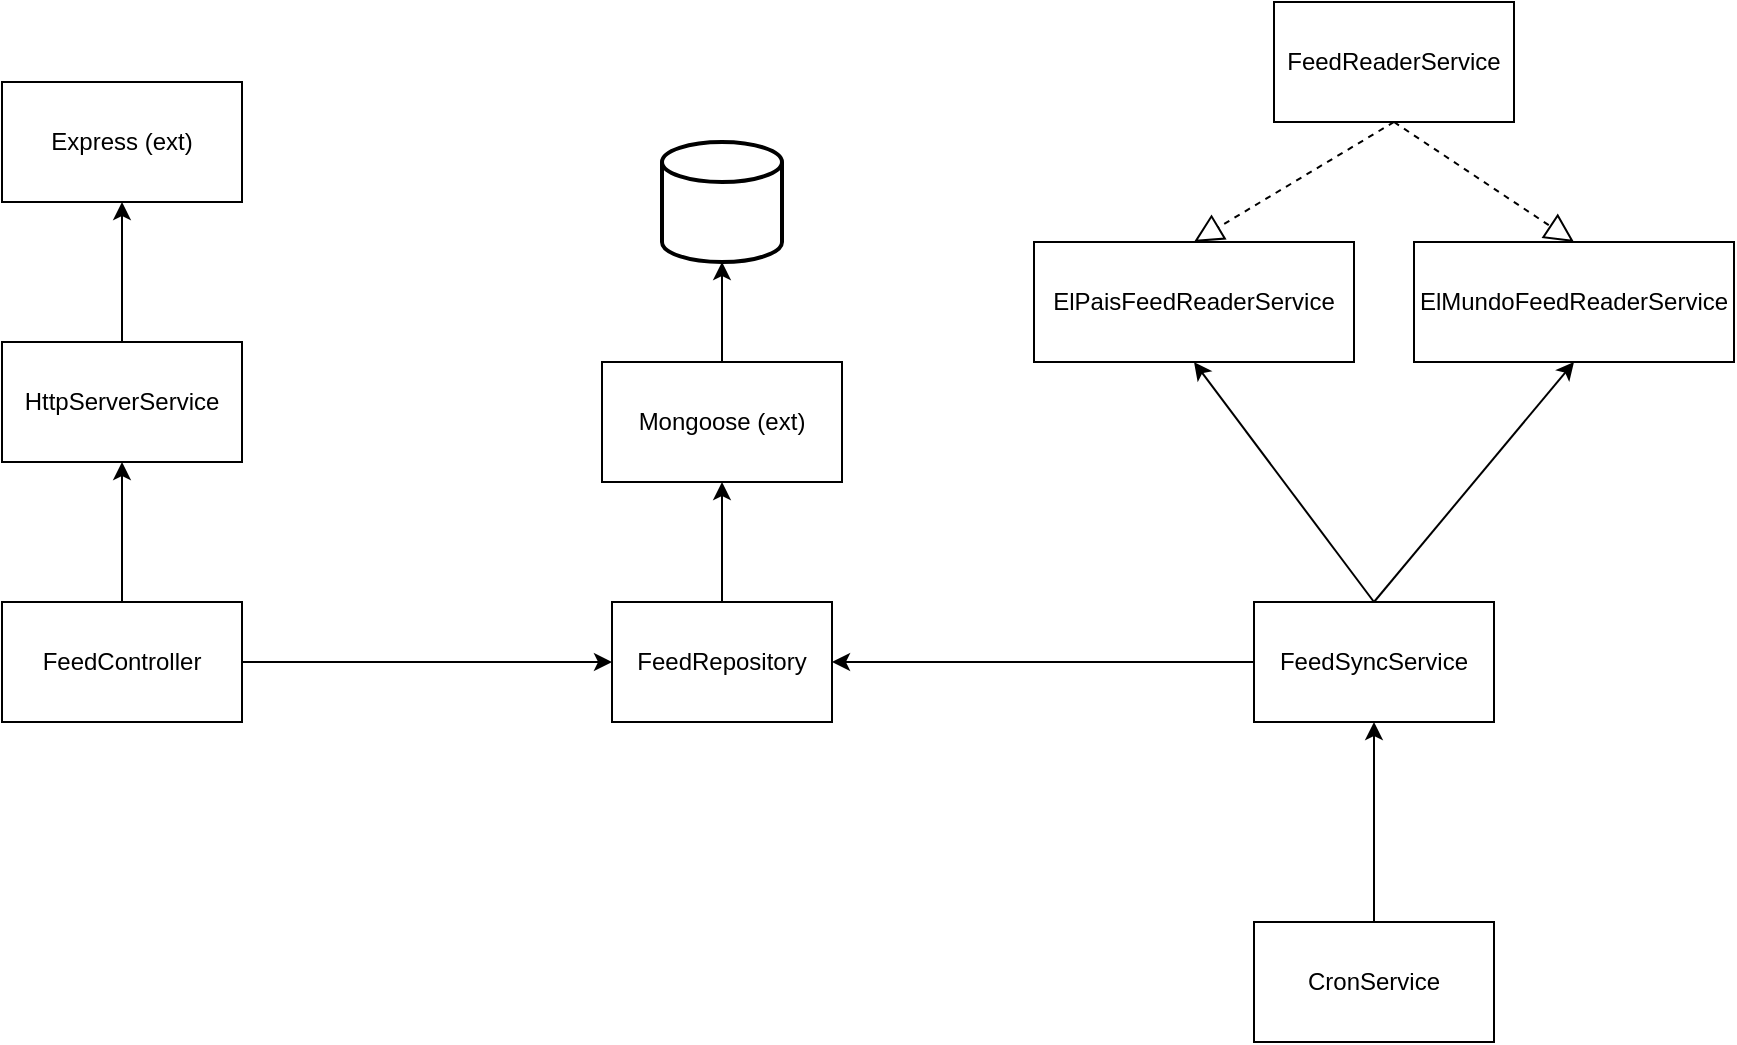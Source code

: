 <mxfile version="24.7.8" pages="2">
  <diagram name="Clases (min)" id="tKK0QF5XcwQ9kI_keYh4">
    <mxGraphModel dx="1434" dy="844" grid="1" gridSize="10" guides="1" tooltips="1" connect="1" arrows="1" fold="1" page="1" pageScale="1" pageWidth="827" pageHeight="1169" math="0" shadow="0">
      <root>
        <mxCell id="0" />
        <mxCell id="1" parent="0" />
        <mxCell id="KjmVui6-isZfpkebaRbI-1" value="FeedReaderService" style="rounded=0;whiteSpace=wrap;html=1;" vertex="1" parent="1">
          <mxGeometry x="816" y="80" width="120" height="60" as="geometry" />
        </mxCell>
        <mxCell id="KjmVui6-isZfpkebaRbI-2" value="ElPaisFeedReaderService" style="rounded=0;whiteSpace=wrap;html=1;" vertex="1" parent="1">
          <mxGeometry x="696" y="200" width="160" height="60" as="geometry" />
        </mxCell>
        <mxCell id="KjmVui6-isZfpkebaRbI-3" value="ElMundoFeedReaderService" style="rounded=0;whiteSpace=wrap;html=1;" vertex="1" parent="1">
          <mxGeometry x="886" y="200" width="160" height="60" as="geometry" />
        </mxCell>
        <mxCell id="KjmVui6-isZfpkebaRbI-5" value="" style="endArrow=block;dashed=1;endFill=0;endSize=12;html=1;rounded=0;entryX=0.5;entryY=0;entryDx=0;entryDy=0;exitX=0.5;exitY=1;exitDx=0;exitDy=0;" edge="1" parent="1" source="KjmVui6-isZfpkebaRbI-1" target="KjmVui6-isZfpkebaRbI-2">
          <mxGeometry width="160" relative="1" as="geometry">
            <mxPoint x="606" y="130" as="sourcePoint" />
            <mxPoint x="766" y="130" as="targetPoint" />
          </mxGeometry>
        </mxCell>
        <mxCell id="KjmVui6-isZfpkebaRbI-6" value="" style="endArrow=block;dashed=1;endFill=0;endSize=12;html=1;rounded=0;entryX=0.5;entryY=0;entryDx=0;entryDy=0;exitX=0.5;exitY=1;exitDx=0;exitDy=0;" edge="1" parent="1" source="KjmVui6-isZfpkebaRbI-1" target="KjmVui6-isZfpkebaRbI-3">
          <mxGeometry width="160" relative="1" as="geometry">
            <mxPoint x="886" y="150" as="sourcePoint" />
            <mxPoint x="756" y="210" as="targetPoint" />
          </mxGeometry>
        </mxCell>
        <mxCell id="KjmVui6-isZfpkebaRbI-37" style="edgeStyle=orthogonalEdgeStyle;rounded=0;orthogonalLoop=1;jettySize=auto;html=1;entryX=0.5;entryY=1;entryDx=0;entryDy=0;" edge="1" parent="1" source="KjmVui6-isZfpkebaRbI-7" target="KjmVui6-isZfpkebaRbI-19">
          <mxGeometry relative="1" as="geometry" />
        </mxCell>
        <mxCell id="KjmVui6-isZfpkebaRbI-7" value="HttpServerService" style="rounded=0;whiteSpace=wrap;html=1;" vertex="1" parent="1">
          <mxGeometry x="180" y="250" width="120" height="60" as="geometry" />
        </mxCell>
        <mxCell id="KjmVui6-isZfpkebaRbI-35" style="edgeStyle=orthogonalEdgeStyle;rounded=0;orthogonalLoop=1;jettySize=auto;html=1;entryX=0;entryY=0.5;entryDx=0;entryDy=0;" edge="1" parent="1" source="KjmVui6-isZfpkebaRbI-8" target="KjmVui6-isZfpkebaRbI-11">
          <mxGeometry relative="1" as="geometry" />
        </mxCell>
        <mxCell id="KjmVui6-isZfpkebaRbI-36" style="edgeStyle=orthogonalEdgeStyle;rounded=0;orthogonalLoop=1;jettySize=auto;html=1;entryX=0.5;entryY=1;entryDx=0;entryDy=0;" edge="1" parent="1" source="KjmVui6-isZfpkebaRbI-8" target="KjmVui6-isZfpkebaRbI-7">
          <mxGeometry relative="1" as="geometry" />
        </mxCell>
        <mxCell id="KjmVui6-isZfpkebaRbI-8" value="FeedController" style="rounded=0;whiteSpace=wrap;html=1;" vertex="1" parent="1">
          <mxGeometry x="180" y="380" width="120" height="60" as="geometry" />
        </mxCell>
        <mxCell id="KjmVui6-isZfpkebaRbI-31" style="edgeStyle=orthogonalEdgeStyle;rounded=0;orthogonalLoop=1;jettySize=auto;html=1;entryX=0.5;entryY=1;entryDx=0;entryDy=0;" edge="1" parent="1" source="KjmVui6-isZfpkebaRbI-11" target="KjmVui6-isZfpkebaRbI-14">
          <mxGeometry relative="1" as="geometry" />
        </mxCell>
        <mxCell id="KjmVui6-isZfpkebaRbI-11" value="FeedRepository" style="html=1;whiteSpace=wrap;" vertex="1" parent="1">
          <mxGeometry x="485" y="380" width="110" height="60" as="geometry" />
        </mxCell>
        <mxCell id="KjmVui6-isZfpkebaRbI-14" value="Mongoose (ext)" style="rounded=0;whiteSpace=wrap;html=1;" vertex="1" parent="1">
          <mxGeometry x="480" y="260" width="120" height="60" as="geometry" />
        </mxCell>
        <mxCell id="KjmVui6-isZfpkebaRbI-16" value="" style="strokeWidth=2;html=1;shape=mxgraph.flowchart.database;whiteSpace=wrap;" vertex="1" parent="1">
          <mxGeometry x="510" y="150" width="60" height="60" as="geometry" />
        </mxCell>
        <mxCell id="KjmVui6-isZfpkebaRbI-25" style="edgeStyle=orthogonalEdgeStyle;rounded=0;orthogonalLoop=1;jettySize=auto;html=1;entryX=0.5;entryY=1;entryDx=0;entryDy=0;" edge="1" parent="1" source="KjmVui6-isZfpkebaRbI-18" target="KjmVui6-isZfpkebaRbI-24">
          <mxGeometry relative="1" as="geometry" />
        </mxCell>
        <mxCell id="KjmVui6-isZfpkebaRbI-18" value="CronService" style="rounded=0;whiteSpace=wrap;html=1;" vertex="1" parent="1">
          <mxGeometry x="806" y="540" width="120" height="60" as="geometry" />
        </mxCell>
        <mxCell id="KjmVui6-isZfpkebaRbI-19" value="Express (ext)" style="rounded=0;whiteSpace=wrap;html=1;" vertex="1" parent="1">
          <mxGeometry x="180" y="120" width="120" height="60" as="geometry" />
        </mxCell>
        <mxCell id="KjmVui6-isZfpkebaRbI-33" style="edgeStyle=orthogonalEdgeStyle;rounded=0;orthogonalLoop=1;jettySize=auto;html=1;entryX=1;entryY=0.5;entryDx=0;entryDy=0;" edge="1" parent="1" source="KjmVui6-isZfpkebaRbI-24" target="KjmVui6-isZfpkebaRbI-11">
          <mxGeometry relative="1" as="geometry" />
        </mxCell>
        <mxCell id="KjmVui6-isZfpkebaRbI-24" value="FeedSyncService" style="rounded=0;whiteSpace=wrap;html=1;" vertex="1" parent="1">
          <mxGeometry x="806" y="380" width="120" height="60" as="geometry" />
        </mxCell>
        <mxCell id="KjmVui6-isZfpkebaRbI-28" value="" style="endArrow=classic;html=1;rounded=0;entryX=0.5;entryY=1;entryDx=0;entryDy=0;exitX=0.5;exitY=0;exitDx=0;exitDy=0;" edge="1" parent="1" source="KjmVui6-isZfpkebaRbI-24" target="KjmVui6-isZfpkebaRbI-2">
          <mxGeometry width="50" height="50" relative="1" as="geometry">
            <mxPoint x="666" y="390" as="sourcePoint" />
            <mxPoint x="716" y="340" as="targetPoint" />
          </mxGeometry>
        </mxCell>
        <mxCell id="KjmVui6-isZfpkebaRbI-29" value="" style="endArrow=classic;html=1;rounded=0;entryX=0.5;entryY=1;entryDx=0;entryDy=0;exitX=0.5;exitY=0;exitDx=0;exitDy=0;" edge="1" parent="1" source="KjmVui6-isZfpkebaRbI-24" target="KjmVui6-isZfpkebaRbI-3">
          <mxGeometry width="50" height="50" relative="1" as="geometry">
            <mxPoint x="876" y="390" as="sourcePoint" />
            <mxPoint x="786" y="270" as="targetPoint" />
          </mxGeometry>
        </mxCell>
        <mxCell id="KjmVui6-isZfpkebaRbI-30" style="edgeStyle=orthogonalEdgeStyle;rounded=0;orthogonalLoop=1;jettySize=auto;html=1;entryX=0.5;entryY=1;entryDx=0;entryDy=0;entryPerimeter=0;" edge="1" parent="1" source="KjmVui6-isZfpkebaRbI-14" target="KjmVui6-isZfpkebaRbI-16">
          <mxGeometry relative="1" as="geometry" />
        </mxCell>
      </root>
    </mxGraphModel>
  </diagram>
  <diagram id="Vj87spubUOckFJgBKgHT" name="Entity - Relation">
    <mxGraphModel dx="1434" dy="844" grid="1" gridSize="10" guides="1" tooltips="1" connect="1" arrows="1" fold="1" page="1" pageScale="1" pageWidth="827" pageHeight="1169" math="0" shadow="0">
      <root>
        <mxCell id="0" />
        <mxCell id="1" parent="0" />
        <mxCell id="x8B3e6j0mhNRssEX2Wv--2" value="Feed" style="shape=table;startSize=30;container=1;collapsible=1;childLayout=tableLayout;fixedRows=1;rowLines=0;fontStyle=1;align=center;resizeLast=1;html=1;" vertex="1" parent="1">
          <mxGeometry x="390" y="90" width="180" height="150" as="geometry" />
        </mxCell>
        <mxCell id="x8B3e6j0mhNRssEX2Wv--3" value="" style="shape=tableRow;horizontal=0;startSize=0;swimlaneHead=0;swimlaneBody=0;fillColor=none;collapsible=0;dropTarget=0;points=[[0,0.5],[1,0.5]];portConstraint=eastwest;top=0;left=0;right=0;bottom=1;" vertex="1" parent="x8B3e6j0mhNRssEX2Wv--2">
          <mxGeometry y="30" width="180" height="30" as="geometry" />
        </mxCell>
        <mxCell id="x8B3e6j0mhNRssEX2Wv--4" value="PK" style="shape=partialRectangle;connectable=0;fillColor=none;top=0;left=0;bottom=0;right=0;fontStyle=1;overflow=hidden;whiteSpace=wrap;html=1;" vertex="1" parent="x8B3e6j0mhNRssEX2Wv--3">
          <mxGeometry width="30" height="30" as="geometry">
            <mxRectangle width="30" height="30" as="alternateBounds" />
          </mxGeometry>
        </mxCell>
        <mxCell id="x8B3e6j0mhNRssEX2Wv--5" value="UniqueID" style="shape=partialRectangle;connectable=0;fillColor=none;top=0;left=0;bottom=0;right=0;align=left;spacingLeft=6;fontStyle=5;overflow=hidden;whiteSpace=wrap;html=1;" vertex="1" parent="x8B3e6j0mhNRssEX2Wv--3">
          <mxGeometry x="30" width="150" height="30" as="geometry">
            <mxRectangle width="150" height="30" as="alternateBounds" />
          </mxGeometry>
        </mxCell>
        <mxCell id="x8B3e6j0mhNRssEX2Wv--6" value="" style="shape=tableRow;horizontal=0;startSize=0;swimlaneHead=0;swimlaneBody=0;fillColor=none;collapsible=0;dropTarget=0;points=[[0,0.5],[1,0.5]];portConstraint=eastwest;top=0;left=0;right=0;bottom=0;" vertex="1" parent="x8B3e6j0mhNRssEX2Wv--2">
          <mxGeometry y="60" width="180" height="30" as="geometry" />
        </mxCell>
        <mxCell id="x8B3e6j0mhNRssEX2Wv--7" value="" style="shape=partialRectangle;connectable=0;fillColor=none;top=0;left=0;bottom=0;right=0;editable=1;overflow=hidden;whiteSpace=wrap;html=1;" vertex="1" parent="x8B3e6j0mhNRssEX2Wv--6">
          <mxGeometry width="30" height="30" as="geometry">
            <mxRectangle width="30" height="30" as="alternateBounds" />
          </mxGeometry>
        </mxCell>
        <mxCell id="x8B3e6j0mhNRssEX2Wv--8" value="Row 1" style="shape=partialRectangle;connectable=0;fillColor=none;top=0;left=0;bottom=0;right=0;align=left;spacingLeft=6;overflow=hidden;whiteSpace=wrap;html=1;" vertex="1" parent="x8B3e6j0mhNRssEX2Wv--6">
          <mxGeometry x="30" width="150" height="30" as="geometry">
            <mxRectangle width="150" height="30" as="alternateBounds" />
          </mxGeometry>
        </mxCell>
        <mxCell id="x8B3e6j0mhNRssEX2Wv--9" value="" style="shape=tableRow;horizontal=0;startSize=0;swimlaneHead=0;swimlaneBody=0;fillColor=none;collapsible=0;dropTarget=0;points=[[0,0.5],[1,0.5]];portConstraint=eastwest;top=0;left=0;right=0;bottom=0;" vertex="1" parent="x8B3e6j0mhNRssEX2Wv--2">
          <mxGeometry y="90" width="180" height="30" as="geometry" />
        </mxCell>
        <mxCell id="x8B3e6j0mhNRssEX2Wv--10" value="" style="shape=partialRectangle;connectable=0;fillColor=none;top=0;left=0;bottom=0;right=0;editable=1;overflow=hidden;whiteSpace=wrap;html=1;" vertex="1" parent="x8B3e6j0mhNRssEX2Wv--9">
          <mxGeometry width="30" height="30" as="geometry">
            <mxRectangle width="30" height="30" as="alternateBounds" />
          </mxGeometry>
        </mxCell>
        <mxCell id="x8B3e6j0mhNRssEX2Wv--11" value="Row 2" style="shape=partialRectangle;connectable=0;fillColor=none;top=0;left=0;bottom=0;right=0;align=left;spacingLeft=6;overflow=hidden;whiteSpace=wrap;html=1;" vertex="1" parent="x8B3e6j0mhNRssEX2Wv--9">
          <mxGeometry x="30" width="150" height="30" as="geometry">
            <mxRectangle width="150" height="30" as="alternateBounds" />
          </mxGeometry>
        </mxCell>
        <mxCell id="x8B3e6j0mhNRssEX2Wv--12" value="" style="shape=tableRow;horizontal=0;startSize=0;swimlaneHead=0;swimlaneBody=0;fillColor=none;collapsible=0;dropTarget=0;points=[[0,0.5],[1,0.5]];portConstraint=eastwest;top=0;left=0;right=0;bottom=0;" vertex="1" parent="x8B3e6j0mhNRssEX2Wv--2">
          <mxGeometry y="120" width="180" height="30" as="geometry" />
        </mxCell>
        <mxCell id="x8B3e6j0mhNRssEX2Wv--13" value="" style="shape=partialRectangle;connectable=0;fillColor=none;top=0;left=0;bottom=0;right=0;editable=1;overflow=hidden;whiteSpace=wrap;html=1;" vertex="1" parent="x8B3e6j0mhNRssEX2Wv--12">
          <mxGeometry width="30" height="30" as="geometry">
            <mxRectangle width="30" height="30" as="alternateBounds" />
          </mxGeometry>
        </mxCell>
        <mxCell id="x8B3e6j0mhNRssEX2Wv--14" value="Row 3" style="shape=partialRectangle;connectable=0;fillColor=none;top=0;left=0;bottom=0;right=0;align=left;spacingLeft=6;overflow=hidden;whiteSpace=wrap;html=1;" vertex="1" parent="x8B3e6j0mhNRssEX2Wv--12">
          <mxGeometry x="30" width="150" height="30" as="geometry">
            <mxRectangle width="150" height="30" as="alternateBounds" />
          </mxGeometry>
        </mxCell>
      </root>
    </mxGraphModel>
  </diagram>
</mxfile>
